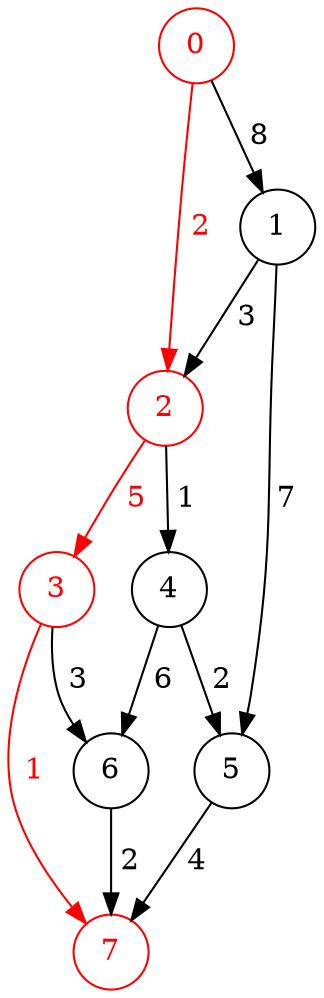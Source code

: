 digraph G {
    size = "4,8";
    0 [shape=circle,color=red,fontcolor=red];
    1 [shape=circle];
    2 [shape=circle,color=red,fontcolor=red];
    3 [shape=circle,color=red,fontcolor=red];
    4 [shape=circle];
    5 [shape=circle];
    6 [shape=circle];
    7 [shape=circle,color=red,fontcolor=red];
    0 -> 1 [label=" 8 "];
    0 -> 2 [label=" 2 ",color=red,fontcolor=red];
    1 -> 5 [label=" 7 "];
    1 -> 2 [label=" 3 "];
    2 -> 4 [label=" 1 "];
    2 -> 3 [label=" 5 ",color=red,fontcolor=red];
    3 -> 6 [label=" 3 "];
    3 -> 7 [label=" 1 ",color=red,fontcolor=red];
    4 -> 5 [label=" 2 "];
    4 -> 6 [label=" 6 "];
    5 -> 7 [label=" 4 "];
    6 -> 7 [label=" 2 "];
}
